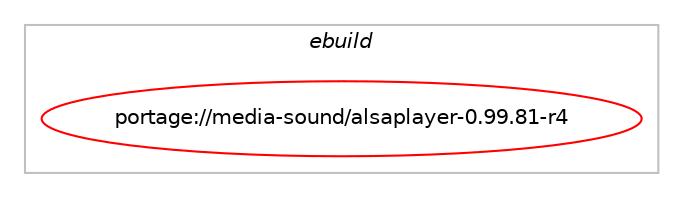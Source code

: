 digraph prolog {

# *************
# Graph options
# *************

newrank=true;
concentrate=true;
compound=true;
graph [rankdir=LR,fontname=Helvetica,fontsize=10,ranksep=1.5];#, ranksep=2.5, nodesep=0.2];
edge  [arrowhead=vee];
node  [fontname=Helvetica,fontsize=10];

# **********
# The ebuild
# **********

subgraph cluster_leftcol {
color=gray;
label=<<i>ebuild</i>>;
id [label="portage://media-sound/alsaplayer-0.99.81-r4", color=red, width=4, href="../media-sound/alsaplayer-0.99.81-r4.svg"];
}

# ****************
# The dependencies
# ****************

subgraph cluster_midcol {
color=gray;
label=<<i>dependencies</i>>;
subgraph cluster_compile {
fillcolor="#eeeeee";
style=filled;
label=<<i>compile</i>>;
# *** BEGIN UNKNOWN DEPENDENCY TYPE (TODO) ***
# id -> equal(use_conditional_group(positive,alsa,portage://media-sound/alsaplayer-0.99.81-r4,[package_dependency(portage://media-sound/alsaplayer-0.99.81-r4,install,no,media-libs,alsa-lib,none,[,,],[],[])]))
# *** END UNKNOWN DEPENDENCY TYPE (TODO) ***

# *** BEGIN UNKNOWN DEPENDENCY TYPE (TODO) ***
# id -> equal(use_conditional_group(positive,audiofile,portage://media-sound/alsaplayer-0.99.81-r4,[package_dependency(portage://media-sound/alsaplayer-0.99.81-r4,install,no,media-libs,audiofile,none,[,,],any_same_slot,[])]))
# *** END UNKNOWN DEPENDENCY TYPE (TODO) ***

# *** BEGIN UNKNOWN DEPENDENCY TYPE (TODO) ***
# id -> equal(use_conditional_group(positive,flac,portage://media-sound/alsaplayer-0.99.81-r4,[package_dependency(portage://media-sound/alsaplayer-0.99.81-r4,install,no,media-libs,flac,none,[,,],any_same_slot,[])]))
# *** END UNKNOWN DEPENDENCY TYPE (TODO) ***

# *** BEGIN UNKNOWN DEPENDENCY TYPE (TODO) ***
# id -> equal(use_conditional_group(positive,gtk,portage://media-sound/alsaplayer-0.99.81-r4,[package_dependency(portage://media-sound/alsaplayer-0.99.81-r4,install,no,x11-libs,gtk+,greaterequal,[2.10,,,2.10],[slot(2)],[])]))
# *** END UNKNOWN DEPENDENCY TYPE (TODO) ***

# *** BEGIN UNKNOWN DEPENDENCY TYPE (TODO) ***
# id -> equal(use_conditional_group(positive,id3tag,portage://media-sound/alsaplayer-0.99.81-r4,[package_dependency(portage://media-sound/alsaplayer-0.99.81-r4,install,no,media-libs,libid3tag,none,[,,],any_same_slot,[])]))
# *** END UNKNOWN DEPENDENCY TYPE (TODO) ***

# *** BEGIN UNKNOWN DEPENDENCY TYPE (TODO) ***
# id -> equal(use_conditional_group(positive,jack,portage://media-sound/alsaplayer-0.99.81-r4,[package_dependency(portage://media-sound/alsaplayer-0.99.81-r4,install,no,virtual,jack,none,[,,],[],[])]))
# *** END UNKNOWN DEPENDENCY TYPE (TODO) ***

# *** BEGIN UNKNOWN DEPENDENCY TYPE (TODO) ***
# id -> equal(use_conditional_group(positive,mad,portage://media-sound/alsaplayer-0.99.81-r4,[package_dependency(portage://media-sound/alsaplayer-0.99.81-r4,install,no,media-libs,libmad,none,[,,],[],[])]))
# *** END UNKNOWN DEPENDENCY TYPE (TODO) ***

# *** BEGIN UNKNOWN DEPENDENCY TYPE (TODO) ***
# id -> equal(use_conditional_group(positive,mikmod,portage://media-sound/alsaplayer-0.99.81-r4,[package_dependency(portage://media-sound/alsaplayer-0.99.81-r4,install,no,media-libs,libmikmod,none,[,,],[slot(0)],[])]))
# *** END UNKNOWN DEPENDENCY TYPE (TODO) ***

# *** BEGIN UNKNOWN DEPENDENCY TYPE (TODO) ***
# id -> equal(use_conditional_group(positive,nas,portage://media-sound/alsaplayer-0.99.81-r4,[package_dependency(portage://media-sound/alsaplayer-0.99.81-r4,install,no,media-libs,nas,none,[,,],[],[])]))
# *** END UNKNOWN DEPENDENCY TYPE (TODO) ***

# *** BEGIN UNKNOWN DEPENDENCY TYPE (TODO) ***
# id -> equal(use_conditional_group(positive,ogg,portage://media-sound/alsaplayer-0.99.81-r4,[package_dependency(portage://media-sound/alsaplayer-0.99.81-r4,install,no,media-libs,libogg,none,[,,],[],[])]))
# *** END UNKNOWN DEPENDENCY TYPE (TODO) ***

# *** BEGIN UNKNOWN DEPENDENCY TYPE (TODO) ***
# id -> equal(use_conditional_group(positive,opengl,portage://media-sound/alsaplayer-0.99.81-r4,[package_dependency(portage://media-sound/alsaplayer-0.99.81-r4,install,no,virtual,opengl,none,[,,],[],[])]))
# *** END UNKNOWN DEPENDENCY TYPE (TODO) ***

# *** BEGIN UNKNOWN DEPENDENCY TYPE (TODO) ***
# id -> equal(use_conditional_group(positive,oss,portage://media-sound/alsaplayer-0.99.81-r4,[package_dependency(portage://media-sound/alsaplayer-0.99.81-r4,install,no,virtual,os-headers,none,[,,],[],[])]))
# *** END UNKNOWN DEPENDENCY TYPE (TODO) ***

# *** BEGIN UNKNOWN DEPENDENCY TYPE (TODO) ***
# id -> equal(use_conditional_group(positive,vorbis,portage://media-sound/alsaplayer-0.99.81-r4,[package_dependency(portage://media-sound/alsaplayer-0.99.81-r4,install,no,media-libs,libvorbis,none,[,,],[],[])]))
# *** END UNKNOWN DEPENDENCY TYPE (TODO) ***

# *** BEGIN UNKNOWN DEPENDENCY TYPE (TODO) ***
# id -> equal(use_conditional_group(positive,xosd,portage://media-sound/alsaplayer-0.99.81-r4,[package_dependency(portage://media-sound/alsaplayer-0.99.81-r4,install,no,x11-libs,xosd,none,[,,],[],[])]))
# *** END UNKNOWN DEPENDENCY TYPE (TODO) ***

# *** BEGIN UNKNOWN DEPENDENCY TYPE (TODO) ***
# id -> equal(package_dependency(portage://media-sound/alsaplayer-0.99.81-r4,install,no,media-libs,libsndfile,none,[,,],any_same_slot,[]))
# *** END UNKNOWN DEPENDENCY TYPE (TODO) ***

# *** BEGIN UNKNOWN DEPENDENCY TYPE (TODO) ***
# id -> equal(package_dependency(portage://media-sound/alsaplayer-0.99.81-r4,install,no,sys-libs,zlib,none,[,,],any_same_slot,[]))
# *** END UNKNOWN DEPENDENCY TYPE (TODO) ***

}
subgraph cluster_compileandrun {
fillcolor="#eeeeee";
style=filled;
label=<<i>compile and run</i>>;
}
subgraph cluster_run {
fillcolor="#eeeeee";
style=filled;
label=<<i>run</i>>;
# *** BEGIN UNKNOWN DEPENDENCY TYPE (TODO) ***
# id -> equal(use_conditional_group(positive,alsa,portage://media-sound/alsaplayer-0.99.81-r4,[package_dependency(portage://media-sound/alsaplayer-0.99.81-r4,run,no,media-libs,alsa-lib,none,[,,],[],[])]))
# *** END UNKNOWN DEPENDENCY TYPE (TODO) ***

# *** BEGIN UNKNOWN DEPENDENCY TYPE (TODO) ***
# id -> equal(use_conditional_group(positive,audiofile,portage://media-sound/alsaplayer-0.99.81-r4,[package_dependency(portage://media-sound/alsaplayer-0.99.81-r4,run,no,media-libs,audiofile,none,[,,],any_same_slot,[])]))
# *** END UNKNOWN DEPENDENCY TYPE (TODO) ***

# *** BEGIN UNKNOWN DEPENDENCY TYPE (TODO) ***
# id -> equal(use_conditional_group(positive,flac,portage://media-sound/alsaplayer-0.99.81-r4,[package_dependency(portage://media-sound/alsaplayer-0.99.81-r4,run,no,media-libs,flac,none,[,,],any_same_slot,[])]))
# *** END UNKNOWN DEPENDENCY TYPE (TODO) ***

# *** BEGIN UNKNOWN DEPENDENCY TYPE (TODO) ***
# id -> equal(use_conditional_group(positive,gtk,portage://media-sound/alsaplayer-0.99.81-r4,[package_dependency(portage://media-sound/alsaplayer-0.99.81-r4,run,no,x11-libs,gtk+,greaterequal,[2.10,,,2.10],[slot(2)],[])]))
# *** END UNKNOWN DEPENDENCY TYPE (TODO) ***

# *** BEGIN UNKNOWN DEPENDENCY TYPE (TODO) ***
# id -> equal(use_conditional_group(positive,id3tag,portage://media-sound/alsaplayer-0.99.81-r4,[package_dependency(portage://media-sound/alsaplayer-0.99.81-r4,run,no,media-libs,libid3tag,none,[,,],any_same_slot,[])]))
# *** END UNKNOWN DEPENDENCY TYPE (TODO) ***

# *** BEGIN UNKNOWN DEPENDENCY TYPE (TODO) ***
# id -> equal(use_conditional_group(positive,jack,portage://media-sound/alsaplayer-0.99.81-r4,[package_dependency(portage://media-sound/alsaplayer-0.99.81-r4,run,no,virtual,jack,none,[,,],[],[])]))
# *** END UNKNOWN DEPENDENCY TYPE (TODO) ***

# *** BEGIN UNKNOWN DEPENDENCY TYPE (TODO) ***
# id -> equal(use_conditional_group(positive,mad,portage://media-sound/alsaplayer-0.99.81-r4,[package_dependency(portage://media-sound/alsaplayer-0.99.81-r4,run,no,media-libs,libmad,none,[,,],[],[])]))
# *** END UNKNOWN DEPENDENCY TYPE (TODO) ***

# *** BEGIN UNKNOWN DEPENDENCY TYPE (TODO) ***
# id -> equal(use_conditional_group(positive,mikmod,portage://media-sound/alsaplayer-0.99.81-r4,[package_dependency(portage://media-sound/alsaplayer-0.99.81-r4,run,no,media-libs,libmikmod,none,[,,],[slot(0)],[])]))
# *** END UNKNOWN DEPENDENCY TYPE (TODO) ***

# *** BEGIN UNKNOWN DEPENDENCY TYPE (TODO) ***
# id -> equal(use_conditional_group(positive,nas,portage://media-sound/alsaplayer-0.99.81-r4,[package_dependency(portage://media-sound/alsaplayer-0.99.81-r4,run,no,media-libs,nas,none,[,,],[],[])]))
# *** END UNKNOWN DEPENDENCY TYPE (TODO) ***

# *** BEGIN UNKNOWN DEPENDENCY TYPE (TODO) ***
# id -> equal(use_conditional_group(positive,ogg,portage://media-sound/alsaplayer-0.99.81-r4,[package_dependency(portage://media-sound/alsaplayer-0.99.81-r4,run,no,media-libs,libogg,none,[,,],[],[])]))
# *** END UNKNOWN DEPENDENCY TYPE (TODO) ***

# *** BEGIN UNKNOWN DEPENDENCY TYPE (TODO) ***
# id -> equal(use_conditional_group(positive,opengl,portage://media-sound/alsaplayer-0.99.81-r4,[package_dependency(portage://media-sound/alsaplayer-0.99.81-r4,run,no,virtual,opengl,none,[,,],[],[])]))
# *** END UNKNOWN DEPENDENCY TYPE (TODO) ***

# *** BEGIN UNKNOWN DEPENDENCY TYPE (TODO) ***
# id -> equal(use_conditional_group(positive,vorbis,portage://media-sound/alsaplayer-0.99.81-r4,[package_dependency(portage://media-sound/alsaplayer-0.99.81-r4,run,no,media-libs,libvorbis,none,[,,],[],[])]))
# *** END UNKNOWN DEPENDENCY TYPE (TODO) ***

# *** BEGIN UNKNOWN DEPENDENCY TYPE (TODO) ***
# id -> equal(use_conditional_group(positive,xosd,portage://media-sound/alsaplayer-0.99.81-r4,[package_dependency(portage://media-sound/alsaplayer-0.99.81-r4,run,no,x11-libs,xosd,none,[,,],[],[])]))
# *** END UNKNOWN DEPENDENCY TYPE (TODO) ***

# *** BEGIN UNKNOWN DEPENDENCY TYPE (TODO) ***
# id -> equal(package_dependency(portage://media-sound/alsaplayer-0.99.81-r4,run,no,media-libs,libsndfile,none,[,,],any_same_slot,[]))
# *** END UNKNOWN DEPENDENCY TYPE (TODO) ***

# *** BEGIN UNKNOWN DEPENDENCY TYPE (TODO) ***
# id -> equal(package_dependency(portage://media-sound/alsaplayer-0.99.81-r4,run,no,sys-libs,zlib,none,[,,],any_same_slot,[]))
# *** END UNKNOWN DEPENDENCY TYPE (TODO) ***

}
}

# **************
# The candidates
# **************

subgraph cluster_choices {
rank=same;
color=gray;
label=<<i>candidates</i>>;

}

}
